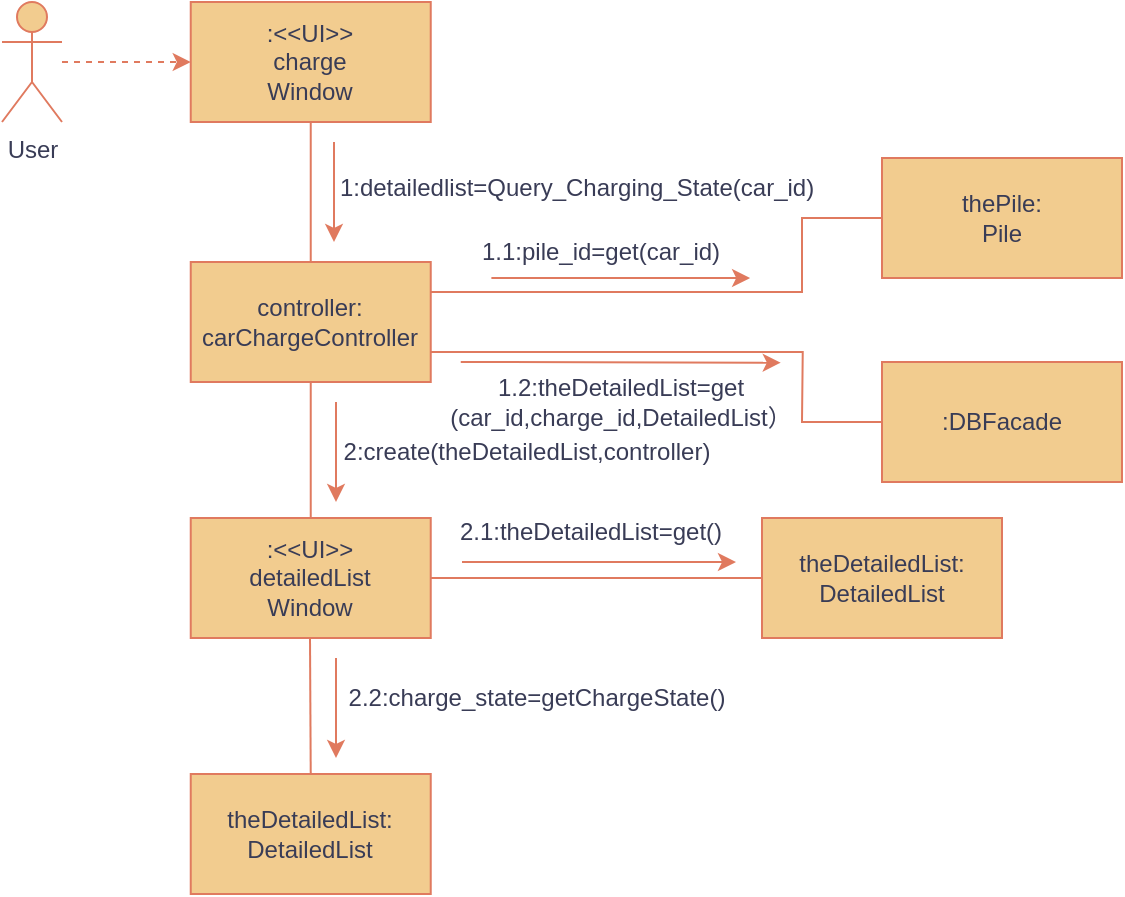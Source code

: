 <mxfile version="27.0.8">
  <diagram name="第 1 页" id="um3wklieatX61Hs3mbdf">
    <mxGraphModel dx="450" dy="268" grid="1" gridSize="10" guides="1" tooltips="1" connect="1" arrows="1" fold="1" page="1" pageScale="1" pageWidth="827" pageHeight="1169" math="0" shadow="0">
      <root>
        <mxCell id="0" />
        <mxCell id="1" parent="0" />
        <mxCell id="pgJC16VL0z-O4lGqIxA9-1" value="User" style="shape=umlActor;verticalLabelPosition=bottom;verticalAlign=top;html=1;rounded=0;labelBackgroundColor=none;fillColor=#F2CC8F;strokeColor=#E07A5F;fontColor=#393C56;" vertex="1" parent="1">
          <mxGeometry x="120" y="40" width="30" height="60" as="geometry" />
        </mxCell>
        <mxCell id="pgJC16VL0z-O4lGqIxA9-2" value="controller:&lt;br&gt;carChargeController" style="rounded=0;whiteSpace=wrap;html=1;labelBackgroundColor=none;fillColor=#F2CC8F;strokeColor=#E07A5F;fontColor=#393C56;" vertex="1" parent="1">
          <mxGeometry x="214.37" y="170" width="120" height="60" as="geometry" />
        </mxCell>
        <mxCell id="pgJC16VL0z-O4lGqIxA9-3" value="" style="endArrow=classic;dashed=1;html=1;rounded=0;entryX=0;entryY=0.5;entryDx=0;entryDy=0;startArrow=none;startFill=0;endFill=1;labelBackgroundColor=none;strokeColor=#E07A5F;fontColor=default;" edge="1" parent="1" source="pgJC16VL0z-O4lGqIxA9-1" target="pgJC16VL0z-O4lGqIxA9-5">
          <mxGeometry width="50" height="50" relative="1" as="geometry">
            <mxPoint x="90" y="98" as="sourcePoint" />
            <mxPoint x="200" y="80" as="targetPoint" />
          </mxGeometry>
        </mxCell>
        <mxCell id="pgJC16VL0z-O4lGqIxA9-4" value="" style="edgeStyle=orthogonalEdgeStyle;rounded=0;orthogonalLoop=1;jettySize=auto;html=1;endArrow=none;startFill=0;labelBackgroundColor=none;strokeColor=#E07A5F;fontColor=default;" edge="1" parent="1" source="pgJC16VL0z-O4lGqIxA9-5" target="pgJC16VL0z-O4lGqIxA9-2">
          <mxGeometry relative="1" as="geometry" />
        </mxCell>
        <mxCell id="pgJC16VL0z-O4lGqIxA9-5" value=":&amp;lt;&amp;lt;UI&amp;gt;&amp;gt;&lt;div&gt;charge&lt;/div&gt;&lt;div&gt;Window&lt;/div&gt;" style="rounded=0;whiteSpace=wrap;html=1;labelBackgroundColor=none;fillColor=#F2CC8F;strokeColor=#E07A5F;fontColor=#393C56;" vertex="1" parent="1">
          <mxGeometry x="214.37" y="40" width="120" height="60" as="geometry" />
        </mxCell>
        <mxCell id="pgJC16VL0z-O4lGqIxA9-6" value="" style="endArrow=classic;html=1;rounded=0;strokeColor=#E07A5F;fontColor=default;fillColor=#F2CC8F;labelBackgroundColor=none;" edge="1" parent="1">
          <mxGeometry width="50" height="50" relative="1" as="geometry">
            <mxPoint x="286" y="110" as="sourcePoint" />
            <mxPoint x="286" y="160" as="targetPoint" />
          </mxGeometry>
        </mxCell>
        <mxCell id="pgJC16VL0z-O4lGqIxA9-8" value=":&amp;lt;&amp;lt;UI&amp;gt;&amp;gt;&lt;div&gt;&lt;span style=&quot;text-wrap-mode: nowrap;&quot;&gt;detailedList&lt;/span&gt;&lt;/div&gt;&lt;div&gt;Window&lt;/div&gt;" style="rounded=0;whiteSpace=wrap;html=1;labelBackgroundColor=none;fillColor=#F2CC8F;strokeColor=#E07A5F;fontColor=#393C56;" vertex="1" parent="1">
          <mxGeometry x="214.37" y="298" width="120" height="60" as="geometry" />
        </mxCell>
        <mxCell id="pgJC16VL0z-O4lGqIxA9-9" value="2:create(theDetailedList,controller)" style="text;html=1;align=center;verticalAlign=middle;resizable=0;points=[];autosize=1;strokeColor=none;fillColor=none;fontColor=#393C56;labelBackgroundColor=none;" vertex="1" parent="1">
          <mxGeometry x="277" y="250" width="210" height="30" as="geometry" />
        </mxCell>
        <mxCell id="pgJC16VL0z-O4lGqIxA9-10" value="" style="endArrow=none;html=1;rounded=0;strokeColor=#E07A5F;fontColor=default;fillColor=#F2CC8F;entryX=0.5;entryY=0;entryDx=0;entryDy=0;labelBackgroundColor=none;" edge="1" parent="1" source="pgJC16VL0z-O4lGqIxA9-2" target="pgJC16VL0z-O4lGqIxA9-8">
          <mxGeometry width="50" height="50" relative="1" as="geometry">
            <mxPoint x="274.37" y="280" as="sourcePoint" />
            <mxPoint x="274.37" y="300.711" as="targetPoint" />
          </mxGeometry>
        </mxCell>
        <mxCell id="pgJC16VL0z-O4lGqIxA9-13" value="" style="endArrow=classic;html=1;rounded=0;strokeColor=#E07A5F;fontColor=default;fillColor=#F2CC8F;labelBackgroundColor=none;" edge="1" parent="1">
          <mxGeometry width="50" height="50" relative="1" as="geometry">
            <mxPoint x="287" y="240" as="sourcePoint" />
            <mxPoint x="287" y="290" as="targetPoint" />
          </mxGeometry>
        </mxCell>
        <mxCell id="pgJC16VL0z-O4lGqIxA9-16" value="&lt;span style=&quot;text-wrap-mode: nowrap;&quot;&gt;theDetailedList:&lt;/span&gt;&lt;div&gt;&lt;span style=&quot;text-wrap-mode: nowrap;&quot;&gt;DetailedList&lt;/span&gt;&lt;/div&gt;" style="rounded=0;whiteSpace=wrap;html=1;labelBackgroundColor=none;fillColor=#F2CC8F;strokeColor=#E07A5F;fontColor=#393C56;" vertex="1" parent="1">
          <mxGeometry x="214.37" y="426" width="120" height="60" as="geometry" />
        </mxCell>
        <mxCell id="pgJC16VL0z-O4lGqIxA9-17" value="2.2:charge_state=getChargeState()" style="text;html=1;align=center;verticalAlign=middle;resizable=0;points=[];autosize=1;strokeColor=none;fillColor=none;fontColor=#393C56;labelBackgroundColor=none;" vertex="1" parent="1">
          <mxGeometry x="282" y="373" width="210" height="30" as="geometry" />
        </mxCell>
        <mxCell id="pgJC16VL0z-O4lGqIxA9-18" value="" style="endArrow=none;html=1;rounded=0;strokeColor=#E07A5F;fontColor=default;fillColor=#F2CC8F;entryX=0.5;entryY=0;entryDx=0;entryDy=0;labelBackgroundColor=none;" edge="1" parent="1" target="pgJC16VL0z-O4lGqIxA9-16">
          <mxGeometry width="50" height="50" relative="1" as="geometry">
            <mxPoint x="274" y="358" as="sourcePoint" />
            <mxPoint x="274.37" y="428.711" as="targetPoint" />
          </mxGeometry>
        </mxCell>
        <mxCell id="pgJC16VL0z-O4lGqIxA9-19" value="" style="endArrow=classic;html=1;rounded=0;strokeColor=#E07A5F;fontColor=default;fillColor=#F2CC8F;labelBackgroundColor=none;" edge="1" parent="1">
          <mxGeometry width="50" height="50" relative="1" as="geometry">
            <mxPoint x="287" y="368" as="sourcePoint" />
            <mxPoint x="287" y="418" as="targetPoint" />
          </mxGeometry>
        </mxCell>
        <mxCell id="pgJC16VL0z-O4lGqIxA9-20" value="1:detailedlist=Query_Charging_State(car_id)" style="text;html=1;align=center;verticalAlign=middle;resizable=0;points=[];autosize=1;strokeColor=none;fillColor=none;labelBackgroundColor=none;fontColor=#393C56;" vertex="1" parent="1">
          <mxGeometry x="277" y="118" width="260" height="30" as="geometry" />
        </mxCell>
        <mxCell id="pgJC16VL0z-O4lGqIxA9-21" value="thePile&lt;span style=&quot;background-color: transparent; color: light-dark(rgb(57, 60, 86), rgb(182, 184, 207));&quot;&gt;:&lt;/span&gt;&lt;div&gt;&lt;span style=&quot;background-color: transparent; color: light-dark(rgb(57, 60, 86), rgb(182, 184, 207));&quot;&gt;Pile&lt;/span&gt;&lt;/div&gt;" style="rounded=0;whiteSpace=wrap;html=1;labelBackgroundColor=none;fillColor=#F2CC8F;strokeColor=#E07A5F;fontColor=#393C56;" vertex="1" parent="1">
          <mxGeometry x="560" y="118" width="120" height="60" as="geometry" />
        </mxCell>
        <mxCell id="pgJC16VL0z-O4lGqIxA9-22" value="&lt;span style=&quot;text-wrap-mode: nowrap;&quot;&gt;theDetailedList:&lt;/span&gt;&lt;div&gt;&lt;span style=&quot;text-wrap-mode: nowrap;&quot;&gt;DetailedList&lt;/span&gt;&lt;/div&gt;" style="rounded=0;whiteSpace=wrap;html=1;labelBackgroundColor=none;fillColor=#F2CC8F;strokeColor=#E07A5F;fontColor=#393C56;" vertex="1" parent="1">
          <mxGeometry x="500" y="298" width="120" height="60" as="geometry" />
        </mxCell>
        <mxCell id="pgJC16VL0z-O4lGqIxA9-23" value="" style="endArrow=none;html=1;rounded=0;entryX=0;entryY=0.5;entryDx=0;entryDy=0;labelBackgroundColor=none;strokeColor=#E07A5F;fontColor=default;" edge="1" parent="1" source="pgJC16VL0z-O4lGqIxA9-8" target="pgJC16VL0z-O4lGqIxA9-22">
          <mxGeometry width="50" height="50" relative="1" as="geometry">
            <mxPoint x="334.37" y="378" as="sourcePoint" />
            <mxPoint x="540" y="328" as="targetPoint" />
          </mxGeometry>
        </mxCell>
        <mxCell id="pgJC16VL0z-O4lGqIxA9-24" value="2.1:theDetailedList=get()" style="text;html=1;align=center;verticalAlign=middle;resizable=0;points=[];autosize=1;strokeColor=none;fillColor=none;labelBackgroundColor=none;fontColor=#393C56;" vertex="1" parent="1">
          <mxGeometry x="338.5" y="290" width="150" height="30" as="geometry" />
        </mxCell>
        <mxCell id="pgJC16VL0z-O4lGqIxA9-25" value=":DBFacade" style="rounded=0;whiteSpace=wrap;html=1;labelBackgroundColor=none;fillColor=#F2CC8F;strokeColor=#E07A5F;fontColor=#393C56;" vertex="1" parent="1">
          <mxGeometry x="560" y="220" width="120" height="60" as="geometry" />
        </mxCell>
        <mxCell id="pgJC16VL0z-O4lGqIxA9-27" value="" style="endArrow=classic;html=1;rounded=0;labelBackgroundColor=none;strokeColor=#E07A5F;fontColor=default;" edge="1" parent="1">
          <mxGeometry width="50" height="50" relative="1" as="geometry">
            <mxPoint x="350" y="320" as="sourcePoint" />
            <mxPoint x="487" y="320" as="targetPoint" />
          </mxGeometry>
        </mxCell>
        <mxCell id="pgJC16VL0z-O4lGqIxA9-28" value="" style="endArrow=none;html=1;rounded=0;strokeColor=#E07A5F;fontColor=#393C56;fillColor=#F2CC8F;exitX=1;exitY=0.25;exitDx=0;exitDy=0;entryX=0;entryY=0.5;entryDx=0;entryDy=0;" edge="1" parent="1" source="pgJC16VL0z-O4lGqIxA9-2" target="pgJC16VL0z-O4lGqIxA9-21">
          <mxGeometry width="50" height="50" relative="1" as="geometry">
            <mxPoint x="390" y="220" as="sourcePoint" />
            <mxPoint x="520" y="185" as="targetPoint" />
            <Array as="points">
              <mxPoint x="520" y="185" />
              <mxPoint x="520" y="148" />
            </Array>
          </mxGeometry>
        </mxCell>
        <mxCell id="pgJC16VL0z-O4lGqIxA9-29" value="" style="endArrow=none;html=1;rounded=0;strokeColor=#E07A5F;fontColor=#393C56;fillColor=#F2CC8F;exitX=1;exitY=0.25;exitDx=0;exitDy=0;entryX=0;entryY=0.5;entryDx=0;entryDy=0;" edge="1" parent="1" target="pgJC16VL0z-O4lGqIxA9-25">
          <mxGeometry width="50" height="50" relative="1" as="geometry">
            <mxPoint x="334.37" y="215" as="sourcePoint" />
            <mxPoint x="560.37" y="178" as="targetPoint" />
            <Array as="points">
              <mxPoint x="520.37" y="215" />
              <mxPoint x="520" y="250" />
            </Array>
          </mxGeometry>
        </mxCell>
        <mxCell id="pgJC16VL0z-O4lGqIxA9-31" value="1.2:theDetailedList=get&lt;div&gt;(car_id,charge_id,DetailedList）&lt;/div&gt;" style="text;html=1;align=center;verticalAlign=middle;resizable=0;points=[];autosize=1;strokeColor=none;fillColor=none;fontColor=#393C56;" vertex="1" parent="1">
          <mxGeometry x="334.37" y="220" width="190" height="40" as="geometry" />
        </mxCell>
        <mxCell id="pgJC16VL0z-O4lGqIxA9-32" value="" style="endArrow=classic;html=1;rounded=0;labelBackgroundColor=none;strokeColor=#E07A5F;fontColor=default;" edge="1" parent="1">
          <mxGeometry width="50" height="50" relative="1" as="geometry">
            <mxPoint x="364.69" y="178" as="sourcePoint" />
            <mxPoint x="494.06" y="178" as="targetPoint" />
          </mxGeometry>
        </mxCell>
        <mxCell id="pgJC16VL0z-O4lGqIxA9-33" value="" style="endArrow=classic;html=1;rounded=0;labelBackgroundColor=none;strokeColor=#E07A5F;fontColor=default;" edge="1" parent="1">
          <mxGeometry width="50" height="50" relative="1" as="geometry">
            <mxPoint x="349.37" y="220" as="sourcePoint" />
            <mxPoint x="509.37" y="220.34" as="targetPoint" />
          </mxGeometry>
        </mxCell>
        <mxCell id="pgJC16VL0z-O4lGqIxA9-34" value="1.1:pile_id=get(car_id)" style="text;html=1;align=center;verticalAlign=middle;resizable=0;points=[];autosize=1;strokeColor=none;fillColor=none;fontColor=#393C56;" vertex="1" parent="1">
          <mxGeometry x="348.5" y="150" width="140" height="30" as="geometry" />
        </mxCell>
      </root>
    </mxGraphModel>
  </diagram>
</mxfile>

